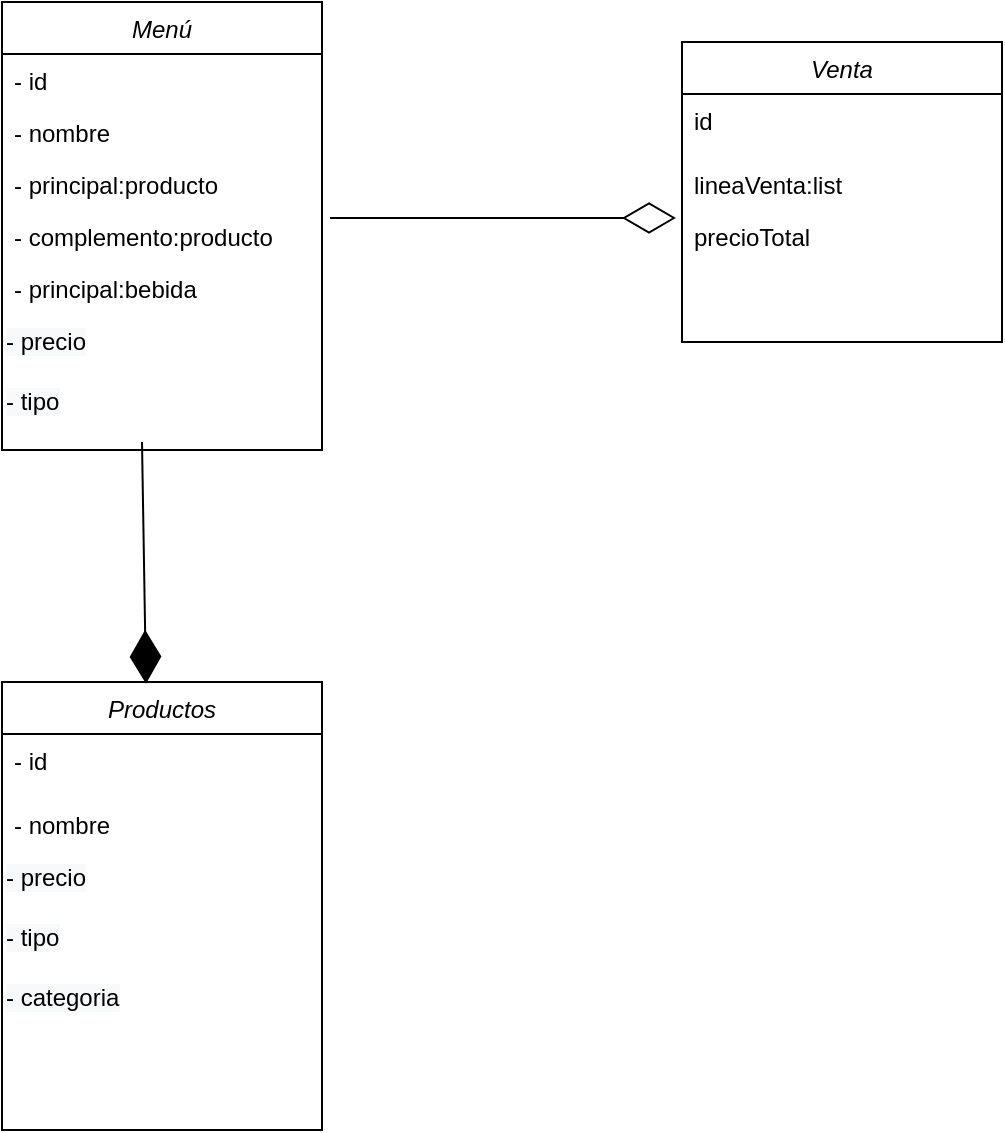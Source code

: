 <mxfile version="15.2.7" type="device"><diagram id="C5RBs43oDa-KdzZeNtuy" name="Page-1"><mxGraphModel dx="852" dy="494" grid="1" gridSize="10" guides="1" tooltips="1" connect="1" arrows="1" fold="1" page="1" pageScale="1" pageWidth="827" pageHeight="1169" math="0" shadow="0"><root><mxCell id="WIyWlLk6GJQsqaUBKTNV-0"/><mxCell id="WIyWlLk6GJQsqaUBKTNV-1" parent="WIyWlLk6GJQsqaUBKTNV-0"/><mxCell id="zkfFHV4jXpPFQw0GAbJ--0" value="Menú" style="swimlane;fontStyle=2;align=center;verticalAlign=top;childLayout=stackLayout;horizontal=1;startSize=26;horizontalStack=0;resizeParent=1;resizeLast=0;collapsible=1;marginBottom=0;rounded=0;shadow=0;strokeWidth=1;" parent="WIyWlLk6GJQsqaUBKTNV-1" vertex="1"><mxGeometry x="220" y="120" width="160" height="224" as="geometry"><mxRectangle x="230" y="140" width="160" height="26" as="alternateBounds"/></mxGeometry></mxCell><mxCell id="zkfFHV4jXpPFQw0GAbJ--1" value="- id" style="text;align=left;verticalAlign=top;spacingLeft=4;spacingRight=4;overflow=hidden;rotatable=0;points=[[0,0.5],[1,0.5]];portConstraint=eastwest;" parent="zkfFHV4jXpPFQw0GAbJ--0" vertex="1"><mxGeometry y="26" width="160" height="26" as="geometry"/></mxCell><mxCell id="zkfFHV4jXpPFQw0GAbJ--2" value="- nombre" style="text;align=left;verticalAlign=top;spacingLeft=4;spacingRight=4;overflow=hidden;rotatable=0;points=[[0,0.5],[1,0.5]];portConstraint=eastwest;rounded=0;shadow=0;html=0;" parent="zkfFHV4jXpPFQw0GAbJ--0" vertex="1"><mxGeometry y="52" width="160" height="26" as="geometry"/></mxCell><mxCell id="9YfbYnSpnzWlh_MAuSfu-0" value="- principal:producto" style="text;align=left;verticalAlign=top;spacingLeft=4;spacingRight=4;overflow=hidden;rotatable=0;points=[[0,0.5],[1,0.5]];portConstraint=eastwest;rounded=0;shadow=0;html=0;" parent="zkfFHV4jXpPFQw0GAbJ--0" vertex="1"><mxGeometry y="78" width="160" height="26" as="geometry"/></mxCell><mxCell id="pzDNXe0E39HURKNUMqmr-1" value="- complemento:producto" style="text;align=left;verticalAlign=top;spacingLeft=4;spacingRight=4;overflow=hidden;rotatable=0;points=[[0,0.5],[1,0.5]];portConstraint=eastwest;rounded=0;shadow=0;html=0;" vertex="1" parent="zkfFHV4jXpPFQw0GAbJ--0"><mxGeometry y="104" width="160" height="26" as="geometry"/></mxCell><mxCell id="pzDNXe0E39HURKNUMqmr-0" value="- principal:bebida" style="text;align=left;verticalAlign=top;spacingLeft=4;spacingRight=4;overflow=hidden;rotatable=0;points=[[0,0.5],[1,0.5]];portConstraint=eastwest;rounded=0;shadow=0;html=0;" vertex="1" parent="zkfFHV4jXpPFQw0GAbJ--0"><mxGeometry y="130" width="160" height="26" as="geometry"/></mxCell><mxCell id="9YfbYnSpnzWlh_MAuSfu-9" value="&lt;span style=&quot;color: rgb(0 , 0 , 0) ; font-family: &amp;#34;helvetica&amp;#34; ; font-size: 12px ; font-style: normal ; font-weight: 400 ; letter-spacing: normal ; text-align: left ; text-indent: 0px ; text-transform: none ; word-spacing: 0px ; background-color: rgb(248 , 249 , 250) ; display: inline ; float: none&quot;&gt;- precio&lt;/span&gt;" style="text;whiteSpace=wrap;html=1;" parent="zkfFHV4jXpPFQw0GAbJ--0" vertex="1"><mxGeometry y="156" width="160" height="30" as="geometry"/></mxCell><mxCell id="9YfbYnSpnzWlh_MAuSfu-18" value="&lt;span style=&quot;color: rgb(0 , 0 , 0) ; font-family: &amp;#34;helvetica&amp;#34; ; font-size: 12px ; font-style: normal ; font-weight: 400 ; letter-spacing: normal ; text-align: left ; text-indent: 0px ; text-transform: none ; word-spacing: 0px ; background-color: rgb(248 , 249 , 250) ; display: inline ; float: none&quot;&gt;- tipo&lt;/span&gt;" style="text;whiteSpace=wrap;html=1;" parent="zkfFHV4jXpPFQw0GAbJ--0" vertex="1"><mxGeometry y="186" width="160" height="30" as="geometry"/></mxCell><mxCell id="9YfbYnSpnzWlh_MAuSfu-19" value="Productos" style="swimlane;fontStyle=2;align=center;verticalAlign=top;childLayout=stackLayout;horizontal=1;startSize=26;horizontalStack=0;resizeParent=1;resizeLast=0;collapsible=1;marginBottom=0;rounded=0;shadow=0;strokeWidth=1;" parent="WIyWlLk6GJQsqaUBKTNV-1" vertex="1"><mxGeometry x="220" y="460" width="160" height="224" as="geometry"><mxRectangle x="230" y="140" width="160" height="26" as="alternateBounds"/></mxGeometry></mxCell><mxCell id="9YfbYnSpnzWlh_MAuSfu-20" value="- id" style="text;align=left;verticalAlign=top;spacingLeft=4;spacingRight=4;overflow=hidden;rotatable=0;points=[[0,0.5],[1,0.5]];portConstraint=eastwest;" parent="9YfbYnSpnzWlh_MAuSfu-19" vertex="1"><mxGeometry y="26" width="160" height="32" as="geometry"/></mxCell><mxCell id="9YfbYnSpnzWlh_MAuSfu-21" value="- nombre" style="text;align=left;verticalAlign=top;spacingLeft=4;spacingRight=4;overflow=hidden;rotatable=0;points=[[0,0.5],[1,0.5]];portConstraint=eastwest;rounded=0;shadow=0;html=0;" parent="9YfbYnSpnzWlh_MAuSfu-19" vertex="1"><mxGeometry y="58" width="160" height="26" as="geometry"/></mxCell><mxCell id="9YfbYnSpnzWlh_MAuSfu-24" value="&lt;span style=&quot;color: rgb(0 , 0 , 0) ; font-family: &amp;#34;helvetica&amp;#34; ; font-size: 12px ; font-style: normal ; font-weight: 400 ; letter-spacing: normal ; text-align: left ; text-indent: 0px ; text-transform: none ; word-spacing: 0px ; background-color: rgb(248 , 249 , 250) ; display: inline ; float: none&quot;&gt;- precio&lt;/span&gt;" style="text;whiteSpace=wrap;html=1;" parent="9YfbYnSpnzWlh_MAuSfu-19" vertex="1"><mxGeometry y="84" width="160" height="30" as="geometry"/></mxCell><mxCell id="9YfbYnSpnzWlh_MAuSfu-25" value="&lt;span style=&quot;color: rgb(0 , 0 , 0) ; font-family: &amp;#34;helvetica&amp;#34; ; font-size: 12px ; font-style: normal ; font-weight: 400 ; letter-spacing: normal ; text-align: left ; text-indent: 0px ; text-transform: none ; word-spacing: 0px ; background-color: rgb(248 , 249 , 250) ; display: inline ; float: none&quot;&gt;- tipo&lt;/span&gt;" style="text;whiteSpace=wrap;html=1;" parent="9YfbYnSpnzWlh_MAuSfu-19" vertex="1"><mxGeometry y="114" width="160" height="30" as="geometry"/></mxCell><mxCell id="pzDNXe0E39HURKNUMqmr-3" value="&lt;span style=&quot;color: rgb(0 , 0 , 0) ; font-family: &amp;#34;helvetica&amp;#34; ; font-size: 12px ; font-style: normal ; font-weight: 400 ; letter-spacing: normal ; text-align: left ; text-indent: 0px ; text-transform: none ; word-spacing: 0px ; background-color: rgb(248 , 249 , 250) ; display: inline ; float: none&quot;&gt;- categoria&lt;/span&gt;" style="text;whiteSpace=wrap;html=1;" vertex="1" parent="9YfbYnSpnzWlh_MAuSfu-19"><mxGeometry y="144" width="160" height="30" as="geometry"/></mxCell><mxCell id="9YfbYnSpnzWlh_MAuSfu-31" value="" style="endArrow=diamondThin;endFill=1;endSize=24;html=1;entryX=0.45;entryY=0.004;entryDx=0;entryDy=0;entryPerimeter=0;" parent="WIyWlLk6GJQsqaUBKTNV-1" target="9YfbYnSpnzWlh_MAuSfu-19" edge="1"><mxGeometry width="160" relative="1" as="geometry"><mxPoint x="290" y="340" as="sourcePoint"/><mxPoint x="490" y="460" as="targetPoint"/></mxGeometry></mxCell><mxCell id="9YfbYnSpnzWlh_MAuSfu-40" value="Venta" style="swimlane;fontStyle=2;align=center;verticalAlign=top;childLayout=stackLayout;horizontal=1;startSize=26;horizontalStack=0;resizeParent=1;resizeLast=0;collapsible=1;marginBottom=0;rounded=0;shadow=0;strokeWidth=1;" parent="WIyWlLk6GJQsqaUBKTNV-1" vertex="1"><mxGeometry x="560" y="140" width="160" height="150" as="geometry"><mxRectangle x="230" y="140" width="160" height="26" as="alternateBounds"/></mxGeometry></mxCell><mxCell id="9YfbYnSpnzWlh_MAuSfu-41" value="id" style="text;align=left;verticalAlign=top;spacingLeft=4;spacingRight=4;overflow=hidden;rotatable=0;points=[[0,0.5],[1,0.5]];portConstraint=eastwest;" parent="9YfbYnSpnzWlh_MAuSfu-40" vertex="1"><mxGeometry y="26" width="160" height="32" as="geometry"/></mxCell><mxCell id="9YfbYnSpnzWlh_MAuSfu-42" value="lineaVenta:list" style="text;align=left;verticalAlign=top;spacingLeft=4;spacingRight=4;overflow=hidden;rotatable=0;points=[[0,0.5],[1,0.5]];portConstraint=eastwest;rounded=0;shadow=0;html=0;" parent="9YfbYnSpnzWlh_MAuSfu-40" vertex="1"><mxGeometry y="58" width="160" height="26" as="geometry"/></mxCell><mxCell id="9YfbYnSpnzWlh_MAuSfu-43" value="precioTotal" style="text;align=left;verticalAlign=top;spacingLeft=4;spacingRight=4;overflow=hidden;rotatable=0;points=[[0,0.5],[1,0.5]];portConstraint=eastwest;rounded=0;shadow=0;html=0;" parent="9YfbYnSpnzWlh_MAuSfu-40" vertex="1"><mxGeometry y="84" width="160" height="26" as="geometry"/></mxCell><mxCell id="pzDNXe0E39HURKNUMqmr-2" value="" style="endArrow=diamondThin;endFill=0;endSize=24;html=1;exitX=1.025;exitY=0.154;exitDx=0;exitDy=0;exitPerimeter=0;" edge="1" parent="WIyWlLk6GJQsqaUBKTNV-1" source="pzDNXe0E39HURKNUMqmr-1"><mxGeometry width="160" relative="1" as="geometry"><mxPoint x="330" y="260" as="sourcePoint"/><mxPoint x="557" y="228" as="targetPoint"/></mxGeometry></mxCell></root></mxGraphModel></diagram></mxfile>